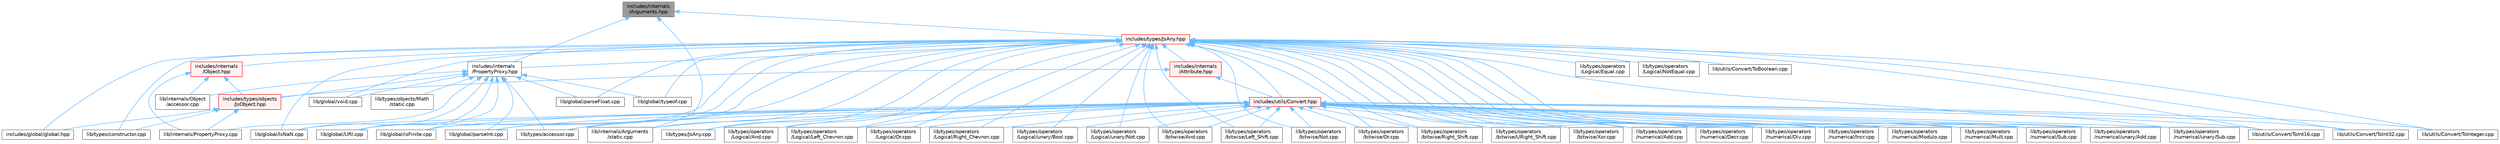 digraph "includes/internals/Arguments.hpp"
{
 // LATEX_PDF_SIZE
  bgcolor="transparent";
  edge [fontname=Helvetica,fontsize=10,labelfontname=Helvetica,labelfontsize=10];
  node [fontname=Helvetica,fontsize=10,shape=box,height=0.2,width=0.4];
  Node1 [id="Node000001",label="includes/internals\l/Arguments.hpp",height=0.2,width=0.4,color="gray40", fillcolor="grey60", style="filled", fontcolor="black",tooltip=" "];
  Node1 -> Node2 [id="edge1_Node000001_Node000002",dir="back",color="steelblue1",style="solid",tooltip=" "];
  Node2 [id="Node000002",label="includes/internals\l/PropertyProxy.hpp",height=0.2,width=0.4,color="grey40", fillcolor="white", style="filled",URL="$PropertyProxy_8hpp.html",tooltip=" "];
  Node2 -> Node3 [id="edge2_Node000002_Node000003",dir="back",color="steelblue1",style="solid",tooltip=" "];
  Node3 [id="Node000003",label="includes/types/objects\l/JsObject.hpp",height=0.2,width=0.4,color="red", fillcolor="#FFF0F0", style="filled",URL="$JsObject_8hpp.html",tooltip=" "];
  Node3 -> Node4 [id="edge3_Node000003_Node000004",dir="back",color="steelblue1",style="solid",tooltip=" "];
  Node4 [id="Node000004",label="includes/global/global.hpp",height=0.2,width=0.4,color="grey40", fillcolor="white", style="filled",URL="$global_8hpp.html",tooltip=" "];
  Node3 -> Node21 [id="edge4_Node000003_Node000021",dir="back",color="steelblue1",style="solid",tooltip=" "];
  Node21 [id="Node000021",label="lib/internals/PropertyProxy.cpp",height=0.2,width=0.4,color="grey40", fillcolor="white", style="filled",URL="$PropertyProxy_8cpp.html",tooltip=" "];
  Node3 -> Node22 [id="edge5_Node000003_Node000022",dir="back",color="steelblue1",style="solid",tooltip=" "];
  Node22 [id="Node000022",label="lib/types/constructor.cpp",height=0.2,width=0.4,color="grey40", fillcolor="white", style="filled",URL="$types_2constructor_8cpp.html",tooltip=" "];
  Node2 -> Node28 [id="edge6_Node000002_Node000028",dir="back",color="steelblue1",style="solid",tooltip=" "];
  Node28 [id="Node000028",label="lib/global/IsNaN.cpp",height=0.2,width=0.4,color="grey40", fillcolor="white", style="filled",URL="$IsNaN_8cpp.html",tooltip=" "];
  Node2 -> Node29 [id="edge7_Node000002_Node000029",dir="back",color="steelblue1",style="solid",tooltip=" "];
  Node29 [id="Node000029",label="lib/global/URI.cpp",height=0.2,width=0.4,color="grey40", fillcolor="white", style="filled",URL="$URI_8cpp.html",tooltip=" "];
  Node2 -> Node30 [id="edge8_Node000002_Node000030",dir="back",color="steelblue1",style="solid",tooltip=" "];
  Node30 [id="Node000030",label="lib/global/isFinite.cpp",height=0.2,width=0.4,color="grey40", fillcolor="white", style="filled",URL="$isFinite_8cpp.html",tooltip=" "];
  Node2 -> Node31 [id="edge9_Node000002_Node000031",dir="back",color="steelblue1",style="solid",tooltip=" "];
  Node31 [id="Node000031",label="lib/global/parseFloat.cpp",height=0.2,width=0.4,color="grey40", fillcolor="white", style="filled",URL="$parseFloat_8cpp.html",tooltip=" "];
  Node2 -> Node32 [id="edge10_Node000002_Node000032",dir="back",color="steelblue1",style="solid",tooltip=" "];
  Node32 [id="Node000032",label="lib/global/parseInt.cpp",height=0.2,width=0.4,color="grey40", fillcolor="white", style="filled",URL="$parseInt_8cpp.html",tooltip=" "];
  Node2 -> Node33 [id="edge11_Node000002_Node000033",dir="back",color="steelblue1",style="solid",tooltip=" "];
  Node33 [id="Node000033",label="lib/global/typeof.cpp",height=0.2,width=0.4,color="grey40", fillcolor="white", style="filled",URL="$typeof_8cpp.html",tooltip=" "];
  Node2 -> Node34 [id="edge12_Node000002_Node000034",dir="back",color="steelblue1",style="solid",tooltip=" "];
  Node34 [id="Node000034",label="lib/global/void.cpp",height=0.2,width=0.4,color="grey40", fillcolor="white", style="filled",URL="$void_8cpp.html",tooltip=" "];
  Node2 -> Node35 [id="edge13_Node000002_Node000035",dir="back",color="steelblue1",style="solid",tooltip=" "];
  Node35 [id="Node000035",label="lib/internals/Object\l/accessor.cpp",height=0.2,width=0.4,color="grey40", fillcolor="white", style="filled",URL="$internals_2Object_2accessor_8cpp.html",tooltip=" "];
  Node2 -> Node21 [id="edge14_Node000002_Node000021",dir="back",color="steelblue1",style="solid",tooltip=" "];
  Node2 -> Node9 [id="edge15_Node000002_Node000009",dir="back",color="steelblue1",style="solid",tooltip=" "];
  Node9 [id="Node000009",label="lib/types/accessor.cpp",height=0.2,width=0.4,color="grey40", fillcolor="white", style="filled",URL="$types_2accessor_8cpp.html",tooltip=" "];
  Node2 -> Node36 [id="edge16_Node000002_Node000036",dir="back",color="steelblue1",style="solid",tooltip=" "];
  Node36 [id="Node000036",label="lib/types/objects/Math\l/static.cpp",height=0.2,width=0.4,color="grey40", fillcolor="white", style="filled",URL="$types_2objects_2Math_2static_8cpp.html",tooltip=" "];
  Node1 -> Node37 [id="edge17_Node000001_Node000037",dir="back",color="steelblue1",style="solid",tooltip=" "];
  Node37 [id="Node000037",label="includes/types/JsAny.hpp",height=0.2,width=0.4,color="red", fillcolor="#FFF0F0", style="filled",URL="$JsAny_8hpp.html",tooltip=" "];
  Node37 -> Node4 [id="edge18_Node000037_Node000004",dir="back",color="steelblue1",style="solid",tooltip=" "];
  Node37 -> Node38 [id="edge19_Node000037_Node000038",dir="back",color="steelblue1",style="solid",tooltip=" "];
  Node38 [id="Node000038",label="includes/internals\l/Attribute.hpp",height=0.2,width=0.4,color="red", fillcolor="#FFF0F0", style="filled",URL="$Attribute_8hpp.html",tooltip=" "];
  Node38 -> Node3 [id="edge20_Node000038_Node000003",dir="back",color="steelblue1",style="solid",tooltip=" "];
  Node38 -> Node45 [id="edge21_Node000038_Node000045",dir="back",color="steelblue1",style="solid",tooltip=" "];
  Node45 [id="Node000045",label="includes/utils/Convert.hpp",height=0.2,width=0.4,color="red", fillcolor="#FFF0F0", style="filled",URL="$Convert_8hpp.html",tooltip=" "];
  Node45 -> Node28 [id="edge22_Node000045_Node000028",dir="back",color="steelblue1",style="solid",tooltip=" "];
  Node45 -> Node29 [id="edge23_Node000045_Node000029",dir="back",color="steelblue1",style="solid",tooltip=" "];
  Node45 -> Node30 [id="edge24_Node000045_Node000030",dir="back",color="steelblue1",style="solid",tooltip=" "];
  Node45 -> Node32 [id="edge25_Node000045_Node000032",dir="back",color="steelblue1",style="solid",tooltip=" "];
  Node45 -> Node8 [id="edge26_Node000045_Node000008",dir="back",color="steelblue1",style="solid",tooltip=" "];
  Node8 [id="Node000008",label="lib/internals/Arguments\l/static.cpp",height=0.2,width=0.4,color="grey40", fillcolor="white", style="filled",URL="$internals_2Arguments_2static_8cpp.html",tooltip=" "];
  Node45 -> Node47 [id="edge27_Node000045_Node000047",dir="back",color="steelblue1",style="solid",tooltip=" "];
  Node47 [id="Node000047",label="lib/types/JsAny.cpp",height=0.2,width=0.4,color="grey40", fillcolor="white", style="filled",URL="$JsAny_8cpp.html",tooltip=" "];
  Node45 -> Node9 [id="edge28_Node000045_Node000009",dir="back",color="steelblue1",style="solid",tooltip=" "];
  Node45 -> Node50 [id="edge29_Node000045_Node000050",dir="back",color="steelblue1",style="solid",tooltip=" "];
  Node50 [id="Node000050",label="lib/types/operators\l/Logical/And.cpp",height=0.2,width=0.4,color="grey40", fillcolor="white", style="filled",URL="$Logical_2And_8cpp.html",tooltip=" "];
  Node45 -> Node51 [id="edge30_Node000045_Node000051",dir="back",color="steelblue1",style="solid",tooltip=" "];
  Node51 [id="Node000051",label="lib/types/operators\l/Logical/Left_Chevron.cpp",height=0.2,width=0.4,color="grey40", fillcolor="white", style="filled",URL="$Logical_2Left__Chevron_8cpp.html",tooltip=" "];
  Node45 -> Node52 [id="edge31_Node000045_Node000052",dir="back",color="steelblue1",style="solid",tooltip=" "];
  Node52 [id="Node000052",label="lib/types/operators\l/Logical/Or.cpp",height=0.2,width=0.4,color="grey40", fillcolor="white", style="filled",URL="$Logical_2Or_8cpp.html",tooltip=" "];
  Node45 -> Node53 [id="edge32_Node000045_Node000053",dir="back",color="steelblue1",style="solid",tooltip=" "];
  Node53 [id="Node000053",label="lib/types/operators\l/Logical/Right_Chevron.cpp",height=0.2,width=0.4,color="grey40", fillcolor="white", style="filled",URL="$Logical_2Right__Chevron_8cpp.html",tooltip=" "];
  Node45 -> Node54 [id="edge33_Node000045_Node000054",dir="back",color="steelblue1",style="solid",tooltip=" "];
  Node54 [id="Node000054",label="lib/types/operators\l/Logical/unary/Bool.cpp",height=0.2,width=0.4,color="grey40", fillcolor="white", style="filled",URL="$Bool_8cpp.html",tooltip=" "];
  Node45 -> Node55 [id="edge34_Node000045_Node000055",dir="back",color="steelblue1",style="solid",tooltip=" "];
  Node55 [id="Node000055",label="lib/types/operators\l/Logical/unary/Not.cpp",height=0.2,width=0.4,color="grey40", fillcolor="white", style="filled",URL="$Logical_2unary_2Not_8cpp.html",tooltip=" "];
  Node45 -> Node56 [id="edge35_Node000045_Node000056",dir="back",color="steelblue1",style="solid",tooltip=" "];
  Node56 [id="Node000056",label="lib/types/operators\l/bitwise/And.cpp",height=0.2,width=0.4,color="grey40", fillcolor="white", style="filled",URL="$bitwise_2And_8cpp.html",tooltip=" "];
  Node45 -> Node57 [id="edge36_Node000045_Node000057",dir="back",color="steelblue1",style="solid",tooltip=" "];
  Node57 [id="Node000057",label="lib/types/operators\l/bitwise/Left_Shift.cpp",height=0.2,width=0.4,color="grey40", fillcolor="white", style="filled",URL="$Left__Shift_8cpp.html",tooltip=" "];
  Node45 -> Node58 [id="edge37_Node000045_Node000058",dir="back",color="steelblue1",style="solid",tooltip=" "];
  Node58 [id="Node000058",label="lib/types/operators\l/bitwise/Not.cpp",height=0.2,width=0.4,color="grey40", fillcolor="white", style="filled",URL="$bitwise_2Not_8cpp.html",tooltip=" "];
  Node45 -> Node59 [id="edge38_Node000045_Node000059",dir="back",color="steelblue1",style="solid",tooltip=" "];
  Node59 [id="Node000059",label="lib/types/operators\l/bitwise/Or.cpp",height=0.2,width=0.4,color="grey40", fillcolor="white", style="filled",URL="$bitwise_2Or_8cpp.html",tooltip=" "];
  Node45 -> Node60 [id="edge39_Node000045_Node000060",dir="back",color="steelblue1",style="solid",tooltip=" "];
  Node60 [id="Node000060",label="lib/types/operators\l/bitwise/Right_Shift.cpp",height=0.2,width=0.4,color="grey40", fillcolor="white", style="filled",URL="$Right__Shift_8cpp.html",tooltip=" "];
  Node45 -> Node61 [id="edge40_Node000045_Node000061",dir="back",color="steelblue1",style="solid",tooltip=" "];
  Node61 [id="Node000061",label="lib/types/operators\l/bitwise/URight_Shift.cpp",height=0.2,width=0.4,color="grey40", fillcolor="white", style="filled",URL="$URight__Shift_8cpp.html",tooltip=" "];
  Node45 -> Node62 [id="edge41_Node000045_Node000062",dir="back",color="steelblue1",style="solid",tooltip=" "];
  Node62 [id="Node000062",label="lib/types/operators\l/bitwise/Xor.cpp",height=0.2,width=0.4,color="grey40", fillcolor="white", style="filled",URL="$Xor_8cpp.html",tooltip=" "];
  Node45 -> Node63 [id="edge42_Node000045_Node000063",dir="back",color="steelblue1",style="solid",tooltip=" "];
  Node63 [id="Node000063",label="lib/types/operators\l/numerical/Add.cpp",height=0.2,width=0.4,color="grey40", fillcolor="white", style="filled",URL="$Add_8cpp.html",tooltip=" "];
  Node45 -> Node64 [id="edge43_Node000045_Node000064",dir="back",color="steelblue1",style="solid",tooltip=" "];
  Node64 [id="Node000064",label="lib/types/operators\l/numerical/Decr.cpp",height=0.2,width=0.4,color="grey40", fillcolor="white", style="filled",URL="$Decr_8cpp.html",tooltip=" "];
  Node45 -> Node65 [id="edge44_Node000045_Node000065",dir="back",color="steelblue1",style="solid",tooltip=" "];
  Node65 [id="Node000065",label="lib/types/operators\l/numerical/Div.cpp",height=0.2,width=0.4,color="grey40", fillcolor="white", style="filled",URL="$Div_8cpp.html",tooltip=" "];
  Node45 -> Node66 [id="edge45_Node000045_Node000066",dir="back",color="steelblue1",style="solid",tooltip=" "];
  Node66 [id="Node000066",label="lib/types/operators\l/numerical/Incr.cpp",height=0.2,width=0.4,color="grey40", fillcolor="white", style="filled",URL="$Incr_8cpp.html",tooltip=" "];
  Node45 -> Node67 [id="edge46_Node000045_Node000067",dir="back",color="steelblue1",style="solid",tooltip=" "];
  Node67 [id="Node000067",label="lib/types/operators\l/numerical/Modulo.cpp",height=0.2,width=0.4,color="grey40", fillcolor="white", style="filled",URL="$Modulo_8cpp.html",tooltip=" "];
  Node45 -> Node68 [id="edge47_Node000045_Node000068",dir="back",color="steelblue1",style="solid",tooltip=" "];
  Node68 [id="Node000068",label="lib/types/operators\l/numerical/Mult.cpp",height=0.2,width=0.4,color="grey40", fillcolor="white", style="filled",URL="$Mult_8cpp.html",tooltip=" "];
  Node45 -> Node69 [id="edge48_Node000045_Node000069",dir="back",color="steelblue1",style="solid",tooltip=" "];
  Node69 [id="Node000069",label="lib/types/operators\l/numerical/Sub.cpp",height=0.2,width=0.4,color="grey40", fillcolor="white", style="filled",URL="$Sub_8cpp.html",tooltip=" "];
  Node45 -> Node70 [id="edge49_Node000045_Node000070",dir="back",color="steelblue1",style="solid",tooltip=" "];
  Node70 [id="Node000070",label="lib/types/operators\l/numerical/unary/Add.cpp",height=0.2,width=0.4,color="grey40", fillcolor="white", style="filled",URL="$unary_2Add_8cpp.html",tooltip=" "];
  Node45 -> Node71 [id="edge50_Node000045_Node000071",dir="back",color="steelblue1",style="solid",tooltip=" "];
  Node71 [id="Node000071",label="lib/types/operators\l/numerical/unary/Sub.cpp",height=0.2,width=0.4,color="grey40", fillcolor="white", style="filled",URL="$unary_2Sub_8cpp.html",tooltip=" "];
  Node45 -> Node72 [id="edge51_Node000045_Node000072",dir="back",color="steelblue1",style="solid",tooltip=" "];
  Node72 [id="Node000072",label="lib/utils/Convert/ToInt16.cpp",height=0.2,width=0.4,color="grey40", fillcolor="white", style="filled",URL="$ToInt16_8cpp.html",tooltip=" "];
  Node45 -> Node73 [id="edge52_Node000045_Node000073",dir="back",color="steelblue1",style="solid",tooltip=" "];
  Node73 [id="Node000073",label="lib/utils/Convert/ToInt32.cpp",height=0.2,width=0.4,color="grey40", fillcolor="white", style="filled",URL="$ToInt32_8cpp.html",tooltip=" "];
  Node45 -> Node74 [id="edge53_Node000045_Node000074",dir="back",color="steelblue1",style="solid",tooltip=" "];
  Node74 [id="Node000074",label="lib/utils/Convert/ToInteger.cpp",height=0.2,width=0.4,color="grey40", fillcolor="white", style="filled",URL="$ToInteger_8cpp.html",tooltip=" "];
  Node37 -> Node78 [id="edge54_Node000037_Node000078",dir="back",color="steelblue1",style="solid",tooltip=" "];
  Node78 [id="Node000078",label="includes/internals\l/Object.hpp",height=0.2,width=0.4,color="red", fillcolor="#FFF0F0", style="filled",URL="$Object_8hpp.html",tooltip=" "];
  Node78 -> Node3 [id="edge55_Node000078_Node000003",dir="back",color="steelblue1",style="solid",tooltip=" "];
  Node78 -> Node35 [id="edge56_Node000078_Node000035",dir="back",color="steelblue1",style="solid",tooltip=" "];
  Node78 -> Node21 [id="edge57_Node000078_Node000021",dir="back",color="steelblue1",style="solid",tooltip=" "];
  Node37 -> Node2 [id="edge58_Node000037_Node000002",dir="back",color="steelblue1",style="solid",tooltip=" "];
  Node37 -> Node45 [id="edge59_Node000037_Node000045",dir="back",color="steelblue1",style="solid",tooltip=" "];
  Node37 -> Node28 [id="edge60_Node000037_Node000028",dir="back",color="steelblue1",style="solid",tooltip=" "];
  Node37 -> Node29 [id="edge61_Node000037_Node000029",dir="back",color="steelblue1",style="solid",tooltip=" "];
  Node37 -> Node30 [id="edge62_Node000037_Node000030",dir="back",color="steelblue1",style="solid",tooltip=" "];
  Node37 -> Node31 [id="edge63_Node000037_Node000031",dir="back",color="steelblue1",style="solid",tooltip=" "];
  Node37 -> Node32 [id="edge64_Node000037_Node000032",dir="back",color="steelblue1",style="solid",tooltip=" "];
  Node37 -> Node33 [id="edge65_Node000037_Node000033",dir="back",color="steelblue1",style="solid",tooltip=" "];
  Node37 -> Node34 [id="edge66_Node000037_Node000034",dir="back",color="steelblue1",style="solid",tooltip=" "];
  Node37 -> Node8 [id="edge67_Node000037_Node000008",dir="back",color="steelblue1",style="solid",tooltip=" "];
  Node37 -> Node47 [id="edge68_Node000037_Node000047",dir="back",color="steelblue1",style="solid",tooltip=" "];
  Node37 -> Node9 [id="edge69_Node000037_Node000009",dir="back",color="steelblue1",style="solid",tooltip=" "];
  Node37 -> Node22 [id="edge70_Node000037_Node000022",dir="back",color="steelblue1",style="solid",tooltip=" "];
  Node37 -> Node50 [id="edge71_Node000037_Node000050",dir="back",color="steelblue1",style="solid",tooltip=" "];
  Node37 -> Node82 [id="edge72_Node000037_Node000082",dir="back",color="steelblue1",style="solid",tooltip=" "];
  Node82 [id="Node000082",label="lib/types/operators\l/Logical/Equal.cpp",height=0.2,width=0.4,color="grey40", fillcolor="white", style="filled",URL="$Equal_8cpp.html",tooltip=" "];
  Node37 -> Node51 [id="edge73_Node000037_Node000051",dir="back",color="steelblue1",style="solid",tooltip=" "];
  Node37 -> Node83 [id="edge74_Node000037_Node000083",dir="back",color="steelblue1",style="solid",tooltip=" "];
  Node83 [id="Node000083",label="lib/types/operators\l/Logical/NotEqual.cpp",height=0.2,width=0.4,color="grey40", fillcolor="white", style="filled",URL="$NotEqual_8cpp.html",tooltip=" "];
  Node37 -> Node52 [id="edge75_Node000037_Node000052",dir="back",color="steelblue1",style="solid",tooltip=" "];
  Node37 -> Node53 [id="edge76_Node000037_Node000053",dir="back",color="steelblue1",style="solid",tooltip=" "];
  Node37 -> Node54 [id="edge77_Node000037_Node000054",dir="back",color="steelblue1",style="solid",tooltip=" "];
  Node37 -> Node55 [id="edge78_Node000037_Node000055",dir="back",color="steelblue1",style="solid",tooltip=" "];
  Node37 -> Node56 [id="edge79_Node000037_Node000056",dir="back",color="steelblue1",style="solid",tooltip=" "];
  Node37 -> Node57 [id="edge80_Node000037_Node000057",dir="back",color="steelblue1",style="solid",tooltip=" "];
  Node37 -> Node58 [id="edge81_Node000037_Node000058",dir="back",color="steelblue1",style="solid",tooltip=" "];
  Node37 -> Node59 [id="edge82_Node000037_Node000059",dir="back",color="steelblue1",style="solid",tooltip=" "];
  Node37 -> Node60 [id="edge83_Node000037_Node000060",dir="back",color="steelblue1",style="solid",tooltip=" "];
  Node37 -> Node61 [id="edge84_Node000037_Node000061",dir="back",color="steelblue1",style="solid",tooltip=" "];
  Node37 -> Node62 [id="edge85_Node000037_Node000062",dir="back",color="steelblue1",style="solid",tooltip=" "];
  Node37 -> Node63 [id="edge86_Node000037_Node000063",dir="back",color="steelblue1",style="solid",tooltip=" "];
  Node37 -> Node64 [id="edge87_Node000037_Node000064",dir="back",color="steelblue1",style="solid",tooltip=" "];
  Node37 -> Node65 [id="edge88_Node000037_Node000065",dir="back",color="steelblue1",style="solid",tooltip=" "];
  Node37 -> Node66 [id="edge89_Node000037_Node000066",dir="back",color="steelblue1",style="solid",tooltip=" "];
  Node37 -> Node67 [id="edge90_Node000037_Node000067",dir="back",color="steelblue1",style="solid",tooltip=" "];
  Node37 -> Node68 [id="edge91_Node000037_Node000068",dir="back",color="steelblue1",style="solid",tooltip=" "];
  Node37 -> Node69 [id="edge92_Node000037_Node000069",dir="back",color="steelblue1",style="solid",tooltip=" "];
  Node37 -> Node70 [id="edge93_Node000037_Node000070",dir="back",color="steelblue1",style="solid",tooltip=" "];
  Node37 -> Node71 [id="edge94_Node000037_Node000071",dir="back",color="steelblue1",style="solid",tooltip=" "];
  Node37 -> Node84 [id="edge95_Node000037_Node000084",dir="back",color="steelblue1",style="solid",tooltip=" "];
  Node84 [id="Node000084",label="lib/utils/Convert/ToBoolean.cpp",height=0.2,width=0.4,color="grey40", fillcolor="white", style="filled",URL="$ToBoolean_8cpp.html",tooltip=" "];
  Node37 -> Node72 [id="edge96_Node000037_Node000072",dir="back",color="steelblue1",style="solid",tooltip=" "];
  Node37 -> Node73 [id="edge97_Node000037_Node000073",dir="back",color="steelblue1",style="solid",tooltip=" "];
  Node37 -> Node74 [id="edge98_Node000037_Node000074",dir="back",color="steelblue1",style="solid",tooltip=" "];
  Node1 -> Node8 [id="edge99_Node000001_Node000008",dir="back",color="steelblue1",style="solid",tooltip=" "];
}
